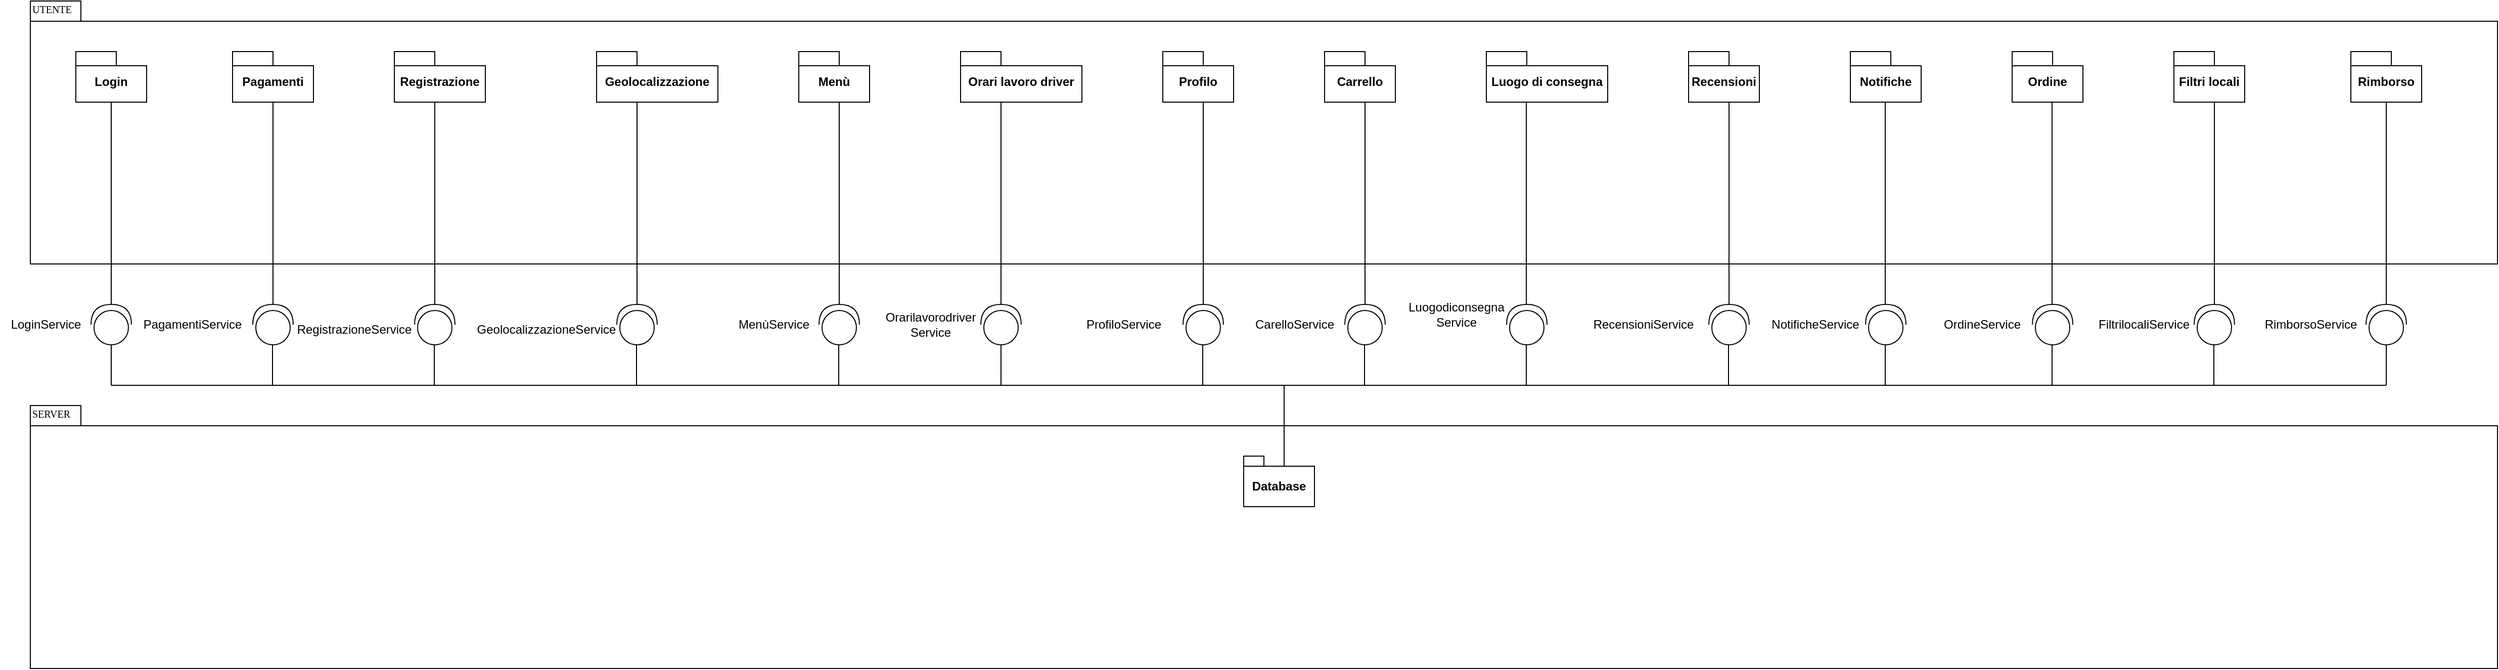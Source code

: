<mxfile version="22.0.6" type="device">
  <diagram name="Page-1" id="b5b7bab2-c9e2-2cf4-8b2a-24fd1a2a6d21">
    <mxGraphModel dx="1434" dy="782" grid="1" gridSize="10" guides="1" tooltips="1" connect="1" arrows="1" fold="1" page="1" pageScale="1" pageWidth="827" pageHeight="1169" background="none" math="0" shadow="0">
      <root>
        <mxCell id="0" />
        <mxCell id="1" parent="0" />
        <mxCell id="6e0c8c40b5770093-72" value="" style="shape=folder;fontStyle=1;spacingTop=10;tabWidth=50;tabHeight=20;tabPosition=left;html=1;rounded=0;shadow=0;comic=0;labelBackgroundColor=none;strokeWidth=1;fillColor=none;fontFamily=Verdana;fontSize=10;align=center;" parent="1" vertex="1">
          <mxGeometry x="160" y="100" width="2440" height="260" as="geometry" />
        </mxCell>
        <mxCell id="6e0c8c40b5770093-73" value="UTENTE" style="text;html=1;align=left;verticalAlign=top;spacingTop=-4;fontSize=10;fontFamily=Verdana" parent="1" vertex="1">
          <mxGeometry x="160" y="100" width="130" height="20" as="geometry" />
        </mxCell>
        <mxCell id="RckSStvORxk8aXzmdpG3-8" value="" style="shape=providedRequiredInterface;html=1;verticalLabelPosition=bottom;sketch=0;rotation=-90;" parent="1" vertex="1">
          <mxGeometry x="220" y="400" width="40" height="40" as="geometry" />
        </mxCell>
        <mxCell id="RckSStvORxk8aXzmdpG3-9" value="" style="shape=folder;fontStyle=1;spacingTop=10;tabWidth=50;tabHeight=20;tabPosition=left;html=1;rounded=0;shadow=0;comic=0;labelBackgroundColor=none;strokeWidth=1;fillColor=none;fontFamily=Verdana;fontSize=10;align=center;" parent="1" vertex="1">
          <mxGeometry x="160" y="500" width="2440" height="260" as="geometry" />
        </mxCell>
        <mxCell id="RckSStvORxk8aXzmdpG3-10" value="SERVER" style="text;html=1;align=left;verticalAlign=top;spacingTop=-4;fontSize=10;fontFamily=Verdana" parent="1" vertex="1">
          <mxGeometry x="160" y="500" width="130" height="20" as="geometry" />
        </mxCell>
        <mxCell id="RckSStvORxk8aXzmdpG3-11" value="Login" style="shape=folder;fontStyle=1;spacingTop=10;tabWidth=40;tabHeight=14;tabPosition=left;html=1;whiteSpace=wrap;" parent="1" vertex="1">
          <mxGeometry x="205" y="150" width="70" height="50" as="geometry" />
        </mxCell>
        <mxCell id="RckSStvORxk8aXzmdpG3-12" value="Database" style="shape=folder;fontStyle=1;spacingTop=10;tabWidth=20;tabHeight=10;tabPosition=left;html=1;whiteSpace=wrap;" parent="1" vertex="1">
          <mxGeometry x="1360" y="550" width="70" height="50" as="geometry" />
        </mxCell>
        <mxCell id="RckSStvORxk8aXzmdpG3-14" value="" style="endArrow=none;html=1;rounded=0;entryX=0.5;entryY=1;entryDx=0;entryDy=0;entryPerimeter=0;exitX=1;exitY=0.5;exitDx=0;exitDy=0;exitPerimeter=0;" parent="1" source="RckSStvORxk8aXzmdpG3-8" target="RckSStvORxk8aXzmdpG3-11" edge="1">
          <mxGeometry width="50" height="50" relative="1" as="geometry">
            <mxPoint x="700" y="510" as="sourcePoint" />
            <mxPoint x="750" y="460" as="targetPoint" />
          </mxGeometry>
        </mxCell>
        <mxCell id="RckSStvORxk8aXzmdpG3-16" value="" style="endArrow=none;html=1;rounded=0;entryX=0;entryY=0.5;entryDx=0;entryDy=0;entryPerimeter=0;" parent="1" target="RckSStvORxk8aXzmdpG3-8" edge="1">
          <mxGeometry width="50" height="50" relative="1" as="geometry">
            <mxPoint x="240" y="480" as="sourcePoint" />
            <mxPoint x="750" y="460" as="targetPoint" />
          </mxGeometry>
        </mxCell>
        <mxCell id="RckSStvORxk8aXzmdpG3-17" value="" style="endArrow=none;html=1;rounded=0;" parent="1" edge="1">
          <mxGeometry width="50" height="50" relative="1" as="geometry">
            <mxPoint x="240" y="480" as="sourcePoint" />
            <mxPoint x="2320" y="480" as="targetPoint" />
          </mxGeometry>
        </mxCell>
        <mxCell id="RckSStvORxk8aXzmdpG3-18" value="" style="endArrow=none;html=1;rounded=0;" parent="1" edge="1">
          <mxGeometry width="50" height="50" relative="1" as="geometry">
            <mxPoint x="1400" y="560" as="sourcePoint" />
            <mxPoint x="1400" y="480" as="targetPoint" />
          </mxGeometry>
        </mxCell>
        <mxCell id="RckSStvORxk8aXzmdpG3-19" value="LoginService" style="text;html=1;align=center;verticalAlign=middle;resizable=0;points=[];autosize=1;strokeColor=none;fillColor=none;" parent="1" vertex="1">
          <mxGeometry x="130" y="405" width="90" height="30" as="geometry" />
        </mxCell>
        <mxCell id="xEk9lra488j5UywJlcpc-1" value="Pagamenti" style="shape=folder;fontStyle=1;spacingTop=10;tabWidth=40;tabHeight=14;tabPosition=left;html=1;whiteSpace=wrap;" parent="1" vertex="1">
          <mxGeometry x="360" y="150" width="80" height="50" as="geometry" />
        </mxCell>
        <mxCell id="xEk9lra488j5UywJlcpc-2" value="" style="shape=providedRequiredInterface;html=1;verticalLabelPosition=bottom;sketch=0;rotation=-90;" parent="1" vertex="1">
          <mxGeometry x="380" y="400" width="40" height="40" as="geometry" />
        </mxCell>
        <mxCell id="xEk9lra488j5UywJlcpc-4" value="" style="endArrow=none;html=1;rounded=0;entryX=0.5;entryY=1;entryDx=0;entryDy=0;entryPerimeter=0;exitX=1;exitY=0.5;exitDx=0;exitDy=0;exitPerimeter=0;" parent="1" edge="1">
          <mxGeometry width="50" height="50" relative="1" as="geometry">
            <mxPoint x="400" y="400" as="sourcePoint" />
            <mxPoint x="400" y="200" as="targetPoint" />
          </mxGeometry>
        </mxCell>
        <mxCell id="xEk9lra488j5UywJlcpc-5" value="PagamentiService" style="text;html=1;align=center;verticalAlign=middle;resizable=0;points=[];autosize=1;strokeColor=none;fillColor=none;" parent="1" vertex="1">
          <mxGeometry x="260" y="405" width="120" height="30" as="geometry" />
        </mxCell>
        <mxCell id="xEk9lra488j5UywJlcpc-6" value="" style="endArrow=none;html=1;rounded=0;entryX=0;entryY=0.5;entryDx=0;entryDy=0;entryPerimeter=0;" parent="1" edge="1">
          <mxGeometry width="50" height="50" relative="1" as="geometry">
            <mxPoint x="399.5" y="480" as="sourcePoint" />
            <mxPoint x="399.5" y="440" as="targetPoint" />
          </mxGeometry>
        </mxCell>
        <mxCell id="xEk9lra488j5UywJlcpc-7" value="Registrazione" style="shape=folder;fontStyle=1;spacingTop=10;tabWidth=40;tabHeight=14;tabPosition=left;html=1;whiteSpace=wrap;" parent="1" vertex="1">
          <mxGeometry x="520" y="150" width="90" height="50" as="geometry" />
        </mxCell>
        <mxCell id="xEk9lra488j5UywJlcpc-8" value="" style="endArrow=none;html=1;rounded=0;entryX=0.5;entryY=1;entryDx=0;entryDy=0;entryPerimeter=0;exitX=1;exitY=0.5;exitDx=0;exitDy=0;exitPerimeter=0;" parent="1" edge="1">
          <mxGeometry width="50" height="50" relative="1" as="geometry">
            <mxPoint x="1320" y="400" as="sourcePoint" />
            <mxPoint x="1320" y="200" as="targetPoint" />
          </mxGeometry>
        </mxCell>
        <mxCell id="xEk9lra488j5UywJlcpc-9" value="" style="shape=providedRequiredInterface;html=1;verticalLabelPosition=bottom;sketch=0;rotation=-90;" parent="1" vertex="1">
          <mxGeometry x="540" y="400" width="40" height="40" as="geometry" />
        </mxCell>
        <mxCell id="xEk9lra488j5UywJlcpc-10" value="" style="endArrow=none;html=1;rounded=0;entryX=0;entryY=0.5;entryDx=0;entryDy=0;entryPerimeter=0;" parent="1" edge="1">
          <mxGeometry width="50" height="50" relative="1" as="geometry">
            <mxPoint x="959.5" y="480" as="sourcePoint" />
            <mxPoint x="959.5" y="440" as="targetPoint" />
          </mxGeometry>
        </mxCell>
        <mxCell id="xEk9lra488j5UywJlcpc-11" value="" style="endArrow=none;html=1;rounded=0;entryX=0;entryY=0.5;entryDx=0;entryDy=0;entryPerimeter=0;" parent="1" edge="1">
          <mxGeometry width="50" height="50" relative="1" as="geometry">
            <mxPoint x="1120" y="480" as="sourcePoint" />
            <mxPoint x="1120" y="440" as="targetPoint" />
          </mxGeometry>
        </mxCell>
        <mxCell id="xEk9lra488j5UywJlcpc-12" value="" style="endArrow=none;html=1;rounded=0;entryX=0;entryY=0.5;entryDx=0;entryDy=0;entryPerimeter=0;" parent="1" edge="1">
          <mxGeometry width="50" height="50" relative="1" as="geometry">
            <mxPoint x="1319.5" y="480" as="sourcePoint" />
            <mxPoint x="1319.5" y="440" as="targetPoint" />
          </mxGeometry>
        </mxCell>
        <mxCell id="xEk9lra488j5UywJlcpc-13" value="" style="endArrow=none;html=1;rounded=0;entryX=0;entryY=0.5;entryDx=0;entryDy=0;entryPerimeter=0;" parent="1" edge="1">
          <mxGeometry width="50" height="50" relative="1" as="geometry">
            <mxPoint x="559.5" y="480" as="sourcePoint" />
            <mxPoint x="559.5" y="440" as="targetPoint" />
          </mxGeometry>
        </mxCell>
        <mxCell id="xEk9lra488j5UywJlcpc-14" value="" style="endArrow=none;html=1;rounded=0;entryX=0;entryY=0.5;entryDx=0;entryDy=0;entryPerimeter=0;" parent="1" edge="1">
          <mxGeometry width="50" height="50" relative="1" as="geometry">
            <mxPoint x="759.5" y="480" as="sourcePoint" />
            <mxPoint x="759.5" y="440" as="targetPoint" />
          </mxGeometry>
        </mxCell>
        <mxCell id="xEk9lra488j5UywJlcpc-15" value="" style="shape=providedRequiredInterface;html=1;verticalLabelPosition=bottom;sketch=0;rotation=-90;" parent="1" vertex="1">
          <mxGeometry x="740" y="400" width="40" height="40" as="geometry" />
        </mxCell>
        <mxCell id="xEk9lra488j5UywJlcpc-16" value="" style="shape=providedRequiredInterface;html=1;verticalLabelPosition=bottom;sketch=0;rotation=-90;" parent="1" vertex="1">
          <mxGeometry x="940" y="400" width="40" height="40" as="geometry" />
        </mxCell>
        <mxCell id="xEk9lra488j5UywJlcpc-17" value="" style="shape=providedRequiredInterface;html=1;verticalLabelPosition=bottom;sketch=0;rotation=-90;" parent="1" vertex="1">
          <mxGeometry x="1460" y="400" width="40" height="40" as="geometry" />
        </mxCell>
        <mxCell id="xEk9lra488j5UywJlcpc-18" value="" style="shape=providedRequiredInterface;html=1;verticalLabelPosition=bottom;sketch=0;rotation=-90;" parent="1" vertex="1">
          <mxGeometry x="1300" y="400" width="40" height="40" as="geometry" />
        </mxCell>
        <mxCell id="xEk9lra488j5UywJlcpc-19" value="" style="shape=providedRequiredInterface;html=1;verticalLabelPosition=bottom;sketch=0;rotation=-90;" parent="1" vertex="1">
          <mxGeometry x="1100" y="400" width="40" height="40" as="geometry" />
        </mxCell>
        <mxCell id="xEk9lra488j5UywJlcpc-20" value="" style="endArrow=none;html=1;rounded=0;entryX=0.5;entryY=1;entryDx=0;entryDy=0;entryPerimeter=0;exitX=1;exitY=0.5;exitDx=0;exitDy=0;exitPerimeter=0;" parent="1" edge="1">
          <mxGeometry width="50" height="50" relative="1" as="geometry">
            <mxPoint x="960" y="400" as="sourcePoint" />
            <mxPoint x="960" y="200" as="targetPoint" />
          </mxGeometry>
        </mxCell>
        <mxCell id="xEk9lra488j5UywJlcpc-21" value="" style="endArrow=none;html=1;rounded=0;entryX=0.5;entryY=1;entryDx=0;entryDy=0;entryPerimeter=0;exitX=1;exitY=0.5;exitDx=0;exitDy=0;exitPerimeter=0;" parent="1" edge="1">
          <mxGeometry width="50" height="50" relative="1" as="geometry">
            <mxPoint x="1120" y="400" as="sourcePoint" />
            <mxPoint x="1120" y="200" as="targetPoint" />
          </mxGeometry>
        </mxCell>
        <mxCell id="xEk9lra488j5UywJlcpc-22" value="" style="endArrow=none;html=1;rounded=0;entryX=0.5;entryY=1;entryDx=0;entryDy=0;entryPerimeter=0;exitX=1;exitY=0.5;exitDx=0;exitDy=0;exitPerimeter=0;" parent="1" edge="1">
          <mxGeometry width="50" height="50" relative="1" as="geometry">
            <mxPoint x="1480" y="400" as="sourcePoint" />
            <mxPoint x="1480" y="200" as="targetPoint" />
          </mxGeometry>
        </mxCell>
        <mxCell id="xEk9lra488j5UywJlcpc-23" value="" style="endArrow=none;html=1;rounded=0;entryX=0.5;entryY=1;entryDx=0;entryDy=0;entryPerimeter=0;exitX=1;exitY=0.5;exitDx=0;exitDy=0;exitPerimeter=0;" parent="1" edge="1">
          <mxGeometry width="50" height="50" relative="1" as="geometry">
            <mxPoint x="760" y="400" as="sourcePoint" />
            <mxPoint x="760" y="200" as="targetPoint" />
          </mxGeometry>
        </mxCell>
        <mxCell id="xEk9lra488j5UywJlcpc-24" value="" style="endArrow=none;html=1;rounded=0;entryX=0.5;entryY=1;entryDx=0;entryDy=0;entryPerimeter=0;exitX=1;exitY=0.5;exitDx=0;exitDy=0;exitPerimeter=0;" parent="1" edge="1">
          <mxGeometry width="50" height="50" relative="1" as="geometry">
            <mxPoint x="560" y="400" as="sourcePoint" />
            <mxPoint x="560" y="200" as="targetPoint" />
          </mxGeometry>
        </mxCell>
        <mxCell id="xEk9lra488j5UywJlcpc-25" value="RegistrazioneService" style="text;html=1;align=center;verticalAlign=middle;resizable=0;points=[];autosize=1;strokeColor=none;fillColor=none;" parent="1" vertex="1">
          <mxGeometry x="410" y="410" width="140" height="30" as="geometry" />
        </mxCell>
        <mxCell id="xEk9lra488j5UywJlcpc-26" value="Geolocalizzazione" style="shape=folder;fontStyle=1;spacingTop=10;tabWidth=40;tabHeight=14;tabPosition=left;html=1;whiteSpace=wrap;" parent="1" vertex="1">
          <mxGeometry x="720" y="150" width="120" height="50" as="geometry" />
        </mxCell>
        <mxCell id="xEk9lra488j5UywJlcpc-27" value="GeolocalizzazioneService" style="text;html=1;align=center;verticalAlign=middle;resizable=0;points=[];autosize=1;strokeColor=none;fillColor=none;" parent="1" vertex="1">
          <mxGeometry x="590" y="410" width="160" height="30" as="geometry" />
        </mxCell>
        <mxCell id="xEk9lra488j5UywJlcpc-29" value="Menù" style="shape=folder;fontStyle=1;spacingTop=10;tabWidth=40;tabHeight=14;tabPosition=left;html=1;whiteSpace=wrap;" parent="1" vertex="1">
          <mxGeometry x="920" y="150" width="70" height="50" as="geometry" />
        </mxCell>
        <mxCell id="xEk9lra488j5UywJlcpc-30" value="Orari lavoro driver" style="shape=folder;fontStyle=1;spacingTop=10;tabWidth=40;tabHeight=14;tabPosition=left;html=1;whiteSpace=wrap;" parent="1" vertex="1">
          <mxGeometry x="1080" y="150" width="120" height="50" as="geometry" />
        </mxCell>
        <mxCell id="xEk9lra488j5UywJlcpc-31" value="Profilo" style="shape=folder;fontStyle=1;spacingTop=10;tabWidth=40;tabHeight=14;tabPosition=left;html=1;whiteSpace=wrap;" parent="1" vertex="1">
          <mxGeometry x="1280" y="150" width="70" height="50" as="geometry" />
        </mxCell>
        <mxCell id="xEk9lra488j5UywJlcpc-32" value="Carrello" style="shape=folder;fontStyle=1;spacingTop=10;tabWidth=40;tabHeight=14;tabPosition=left;html=1;whiteSpace=wrap;" parent="1" vertex="1">
          <mxGeometry x="1440" y="150" width="70" height="50" as="geometry" />
        </mxCell>
        <mxCell id="xEk9lra488j5UywJlcpc-33" value="" style="endArrow=none;html=1;rounded=0;entryX=0;entryY=0.5;entryDx=0;entryDy=0;entryPerimeter=0;" parent="1" edge="1">
          <mxGeometry width="50" height="50" relative="1" as="geometry">
            <mxPoint x="2159.5" y="480" as="sourcePoint" />
            <mxPoint x="2159.5" y="440" as="targetPoint" />
          </mxGeometry>
        </mxCell>
        <mxCell id="xEk9lra488j5UywJlcpc-34" value="" style="endArrow=none;html=1;rounded=0;entryX=0;entryY=0.5;entryDx=0;entryDy=0;entryPerimeter=0;" parent="1" edge="1">
          <mxGeometry width="50" height="50" relative="1" as="geometry">
            <mxPoint x="1994.5" y="480" as="sourcePoint" />
            <mxPoint x="1994.5" y="440" as="targetPoint" />
          </mxGeometry>
        </mxCell>
        <mxCell id="xEk9lra488j5UywJlcpc-35" value="" style="endArrow=none;html=1;rounded=0;entryX=0;entryY=0.5;entryDx=0;entryDy=0;entryPerimeter=0;" parent="1" edge="1">
          <mxGeometry width="50" height="50" relative="1" as="geometry">
            <mxPoint x="1839.5" y="480" as="sourcePoint" />
            <mxPoint x="1839.5" y="440" as="targetPoint" />
          </mxGeometry>
        </mxCell>
        <mxCell id="xEk9lra488j5UywJlcpc-36" value="" style="endArrow=none;html=1;rounded=0;entryX=0;entryY=0.5;entryDx=0;entryDy=0;entryPerimeter=0;" parent="1" edge="1">
          <mxGeometry width="50" height="50" relative="1" as="geometry">
            <mxPoint x="1639.5" y="480" as="sourcePoint" />
            <mxPoint x="1639.5" y="440" as="targetPoint" />
          </mxGeometry>
        </mxCell>
        <mxCell id="xEk9lra488j5UywJlcpc-37" value="" style="endArrow=none;html=1;rounded=0;entryX=0;entryY=0.5;entryDx=0;entryDy=0;entryPerimeter=0;" parent="1" edge="1">
          <mxGeometry width="50" height="50" relative="1" as="geometry">
            <mxPoint x="1479.5" y="480" as="sourcePoint" />
            <mxPoint x="1479.5" y="440" as="targetPoint" />
          </mxGeometry>
        </mxCell>
        <mxCell id="xEk9lra488j5UywJlcpc-38" value="" style="endArrow=none;html=1;rounded=0;entryX=0.5;entryY=1;entryDx=0;entryDy=0;entryPerimeter=0;exitX=1;exitY=0.5;exitDx=0;exitDy=0;exitPerimeter=0;" parent="1" edge="1">
          <mxGeometry width="50" height="50" relative="1" as="geometry">
            <mxPoint x="2159.5" y="400" as="sourcePoint" />
            <mxPoint x="2159.5" y="200" as="targetPoint" />
          </mxGeometry>
        </mxCell>
        <mxCell id="xEk9lra488j5UywJlcpc-39" value="" style="endArrow=none;html=1;rounded=0;entryX=0.5;entryY=1;entryDx=0;entryDy=0;entryPerimeter=0;exitX=1;exitY=0.5;exitDx=0;exitDy=0;exitPerimeter=0;" parent="1" edge="1">
          <mxGeometry width="50" height="50" relative="1" as="geometry">
            <mxPoint x="1994.5" y="400" as="sourcePoint" />
            <mxPoint x="1994.5" y="200" as="targetPoint" />
          </mxGeometry>
        </mxCell>
        <mxCell id="xEk9lra488j5UywJlcpc-40" value="" style="endArrow=none;html=1;rounded=0;entryX=0.5;entryY=1;entryDx=0;entryDy=0;entryPerimeter=0;exitX=1;exitY=0.5;exitDx=0;exitDy=0;exitPerimeter=0;" parent="1" edge="1">
          <mxGeometry width="50" height="50" relative="1" as="geometry">
            <mxPoint x="1840" y="400" as="sourcePoint" />
            <mxPoint x="1840" y="200" as="targetPoint" />
          </mxGeometry>
        </mxCell>
        <mxCell id="xEk9lra488j5UywJlcpc-41" value="" style="endArrow=none;html=1;rounded=0;entryX=0.5;entryY=1;entryDx=0;entryDy=0;entryPerimeter=0;exitX=1;exitY=0.5;exitDx=0;exitDy=0;exitPerimeter=0;" parent="1" edge="1">
          <mxGeometry width="50" height="50" relative="1" as="geometry">
            <mxPoint x="1639.5" y="400" as="sourcePoint" />
            <mxPoint x="1639.5" y="200" as="targetPoint" />
          </mxGeometry>
        </mxCell>
        <mxCell id="xEk9lra488j5UywJlcpc-42" value="Luogo di consegna" style="shape=folder;fontStyle=1;spacingTop=10;tabWidth=40;tabHeight=14;tabPosition=left;html=1;whiteSpace=wrap;" parent="1" vertex="1">
          <mxGeometry x="1600" y="150" width="120" height="50" as="geometry" />
        </mxCell>
        <mxCell id="xEk9lra488j5UywJlcpc-43" value="" style="shape=providedRequiredInterface;html=1;verticalLabelPosition=bottom;sketch=0;rotation=-90;" parent="1" vertex="1">
          <mxGeometry x="2140" y="400" width="40" height="40" as="geometry" />
        </mxCell>
        <mxCell id="xEk9lra488j5UywJlcpc-44" value="" style="shape=providedRequiredInterface;html=1;verticalLabelPosition=bottom;sketch=0;rotation=-90;" parent="1" vertex="1">
          <mxGeometry x="1975" y="400" width="40" height="40" as="geometry" />
        </mxCell>
        <mxCell id="xEk9lra488j5UywJlcpc-45" value="" style="shape=providedRequiredInterface;html=1;verticalLabelPosition=bottom;sketch=0;rotation=-90;" parent="1" vertex="1">
          <mxGeometry x="1820" y="400" width="40" height="40" as="geometry" />
        </mxCell>
        <mxCell id="xEk9lra488j5UywJlcpc-46" value="" style="shape=providedRequiredInterface;html=1;verticalLabelPosition=bottom;sketch=0;rotation=-90;" parent="1" vertex="1">
          <mxGeometry x="1620" y="400" width="40" height="40" as="geometry" />
        </mxCell>
        <mxCell id="xEk9lra488j5UywJlcpc-47" value="Recensioni" style="shape=folder;fontStyle=1;spacingTop=10;tabWidth=40;tabHeight=14;tabPosition=left;html=1;whiteSpace=wrap;" parent="1" vertex="1">
          <mxGeometry x="1800" y="150" width="70" height="50" as="geometry" />
        </mxCell>
        <mxCell id="xEk9lra488j5UywJlcpc-48" value="Notifiche" style="shape=folder;fontStyle=1;spacingTop=10;tabWidth=40;tabHeight=14;tabPosition=left;html=1;whiteSpace=wrap;" parent="1" vertex="1">
          <mxGeometry x="1960" y="150" width="70" height="50" as="geometry" />
        </mxCell>
        <mxCell id="xEk9lra488j5UywJlcpc-49" value="Ordine" style="shape=folder;fontStyle=1;spacingTop=10;tabWidth=40;tabHeight=14;tabPosition=left;html=1;whiteSpace=wrap;" parent="1" vertex="1">
          <mxGeometry x="2120" y="150" width="70" height="50" as="geometry" />
        </mxCell>
        <mxCell id="xEk9lra488j5UywJlcpc-50" value="Filtri locali" style="shape=folder;fontStyle=1;spacingTop=10;tabWidth=40;tabHeight=14;tabPosition=left;html=1;whiteSpace=wrap;" parent="1" vertex="1">
          <mxGeometry x="2280" y="150" width="70" height="50" as="geometry" />
        </mxCell>
        <mxCell id="xEk9lra488j5UywJlcpc-51" value="" style="endArrow=none;html=1;rounded=0;entryX=0.5;entryY=1;entryDx=0;entryDy=0;entryPerimeter=0;exitX=1;exitY=0.5;exitDx=0;exitDy=0;exitPerimeter=0;" parent="1" edge="1">
          <mxGeometry width="50" height="50" relative="1" as="geometry">
            <mxPoint x="2320" y="400" as="sourcePoint" />
            <mxPoint x="2320" y="200" as="targetPoint" />
          </mxGeometry>
        </mxCell>
        <mxCell id="xEk9lra488j5UywJlcpc-52" value="" style="shape=providedRequiredInterface;html=1;verticalLabelPosition=bottom;sketch=0;rotation=-90;" parent="1" vertex="1">
          <mxGeometry x="2300" y="400" width="40" height="40" as="geometry" />
        </mxCell>
        <mxCell id="xEk9lra488j5UywJlcpc-53" value="" style="endArrow=none;html=1;rounded=0;entryX=0;entryY=0.5;entryDx=0;entryDy=0;entryPerimeter=0;" parent="1" edge="1">
          <mxGeometry width="50" height="50" relative="1" as="geometry">
            <mxPoint x="2319.5" y="480" as="sourcePoint" />
            <mxPoint x="2319.5" y="440" as="targetPoint" />
          </mxGeometry>
        </mxCell>
        <mxCell id="xEk9lra488j5UywJlcpc-54" value="MenùService" style="text;html=1;align=center;verticalAlign=middle;resizable=0;points=[];autosize=1;strokeColor=none;fillColor=none;" parent="1" vertex="1">
          <mxGeometry x="850" y="405" width="90" height="30" as="geometry" />
        </mxCell>
        <mxCell id="xEk9lra488j5UywJlcpc-55" value="&lt;div&gt;Orarilavorodriver&lt;/div&gt;&lt;div&gt;Service&lt;br&gt;&lt;/div&gt;" style="text;html=1;align=center;verticalAlign=middle;resizable=0;points=[];autosize=1;strokeColor=none;fillColor=none;" parent="1" vertex="1">
          <mxGeometry x="995" y="400" width="110" height="40" as="geometry" />
        </mxCell>
        <mxCell id="xEk9lra488j5UywJlcpc-56" value="ProfiloService" style="text;html=1;align=center;verticalAlign=middle;resizable=0;points=[];autosize=1;strokeColor=none;fillColor=none;" parent="1" vertex="1">
          <mxGeometry x="1191" y="405" width="100" height="30" as="geometry" />
        </mxCell>
        <mxCell id="xEk9lra488j5UywJlcpc-57" value="CarelloService" style="text;html=1;align=center;verticalAlign=middle;resizable=0;points=[];autosize=1;strokeColor=none;fillColor=none;" parent="1" vertex="1">
          <mxGeometry x="1360" y="405" width="100" height="30" as="geometry" />
        </mxCell>
        <mxCell id="xEk9lra488j5UywJlcpc-58" value="&lt;div&gt;Luogodiconsegna&lt;/div&gt;&lt;div&gt;Service&lt;/div&gt;" style="text;html=1;align=center;verticalAlign=middle;resizable=0;points=[];autosize=1;strokeColor=none;fillColor=none;" parent="1" vertex="1">
          <mxGeometry x="1510" y="390" width="120" height="40" as="geometry" />
        </mxCell>
        <mxCell id="xEk9lra488j5UywJlcpc-59" value="RecensioniService" style="text;html=1;align=center;verticalAlign=middle;resizable=0;points=[];autosize=1;strokeColor=none;fillColor=none;" parent="1" vertex="1">
          <mxGeometry x="1690" y="405" width="130" height="30" as="geometry" />
        </mxCell>
        <mxCell id="xEk9lra488j5UywJlcpc-60" value="NotificheService" style="text;html=1;align=center;verticalAlign=middle;resizable=0;points=[];autosize=1;strokeColor=none;fillColor=none;" parent="1" vertex="1">
          <mxGeometry x="1870" y="405" width="110" height="30" as="geometry" />
        </mxCell>
        <mxCell id="xEk9lra488j5UywJlcpc-61" value="OrdineService" style="text;html=1;align=center;verticalAlign=middle;resizable=0;points=[];autosize=1;strokeColor=none;fillColor=none;" parent="1" vertex="1">
          <mxGeometry x="2040" y="405" width="100" height="30" as="geometry" />
        </mxCell>
        <mxCell id="xEk9lra488j5UywJlcpc-62" value="FiltrilocaliService" style="text;html=1;align=center;verticalAlign=middle;resizable=0;points=[];autosize=1;strokeColor=none;fillColor=none;" parent="1" vertex="1">
          <mxGeometry x="2190" y="405" width="120" height="30" as="geometry" />
        </mxCell>
        <mxCell id="6cOqPZAeQO00EBptzau5-1" value="Rimborso" style="shape=folder;fontStyle=1;spacingTop=10;tabWidth=40;tabHeight=14;tabPosition=left;html=1;whiteSpace=wrap;" parent="1" vertex="1">
          <mxGeometry x="2455" y="150" width="70" height="50" as="geometry" />
        </mxCell>
        <mxCell id="6cOqPZAeQO00EBptzau5-2" value="" style="endArrow=none;html=1;rounded=0;entryX=0.5;entryY=1;entryDx=0;entryDy=0;entryPerimeter=0;exitX=1;exitY=0.5;exitDx=0;exitDy=0;exitPerimeter=0;" parent="1" source="6cOqPZAeQO00EBptzau5-3" target="6cOqPZAeQO00EBptzau5-1" edge="1">
          <mxGeometry width="50" height="50" relative="1" as="geometry">
            <mxPoint x="2510" y="400" as="sourcePoint" />
            <mxPoint x="2510" y="200" as="targetPoint" />
          </mxGeometry>
        </mxCell>
        <mxCell id="6cOqPZAeQO00EBptzau5-3" value="" style="shape=providedRequiredInterface;html=1;verticalLabelPosition=bottom;sketch=0;rotation=-90;" parent="1" vertex="1">
          <mxGeometry x="2470" y="400" width="40" height="40" as="geometry" />
        </mxCell>
        <mxCell id="6cOqPZAeQO00EBptzau5-6" value="RimborsoService" style="text;html=1;align=center;verticalAlign=middle;resizable=0;points=[];autosize=1;strokeColor=none;fillColor=none;" parent="1" vertex="1">
          <mxGeometry x="2360" y="405" width="110" height="30" as="geometry" />
        </mxCell>
        <mxCell id="6cOqPZAeQO00EBptzau5-9" value="" style="endArrow=none;html=1;rounded=0;entryX=0;entryY=0.5;entryDx=0;entryDy=0;entryPerimeter=0;" parent="1" target="6cOqPZAeQO00EBptzau5-3" edge="1">
          <mxGeometry width="50" height="50" relative="1" as="geometry">
            <mxPoint x="2490" y="480" as="sourcePoint" />
            <mxPoint x="2470" y="450" as="targetPoint" />
            <Array as="points" />
          </mxGeometry>
        </mxCell>
        <mxCell id="6cOqPZAeQO00EBptzau5-10" value="" style="endArrow=none;html=1;rounded=0;" parent="1" edge="1">
          <mxGeometry width="50" height="50" relative="1" as="geometry">
            <mxPoint x="2320" y="480" as="sourcePoint" />
            <mxPoint x="2490" y="480" as="targetPoint" />
          </mxGeometry>
        </mxCell>
      </root>
    </mxGraphModel>
  </diagram>
</mxfile>
